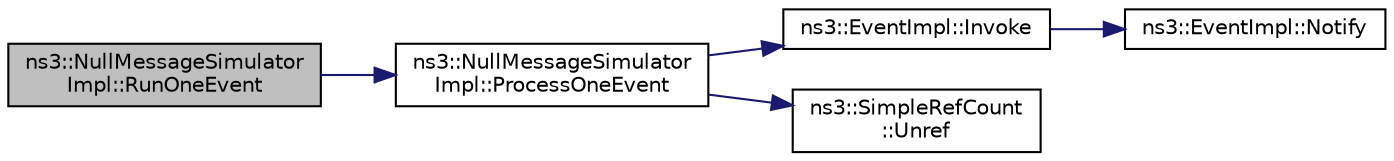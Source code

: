 digraph "ns3::NullMessageSimulatorImpl::RunOneEvent"
{
  edge [fontname="Helvetica",fontsize="10",labelfontname="Helvetica",labelfontsize="10"];
  node [fontname="Helvetica",fontsize="10",shape=record];
  rankdir="LR";
  Node1 [label="ns3::NullMessageSimulator\lImpl::RunOneEvent",height=0.2,width=0.4,color="black", fillcolor="grey75", style="filled", fontcolor="black"];
  Node1 -> Node2 [color="midnightblue",fontsize="10",style="solid"];
  Node2 [label="ns3::NullMessageSimulator\lImpl::ProcessOneEvent",height=0.2,width=0.4,color="black", fillcolor="white", style="filled",URL="$db/dea/classns3_1_1NullMessageSimulatorImpl.html#a409f15407fc49b56819097c108bbb50e"];
  Node2 -> Node3 [color="midnightblue",fontsize="10",style="solid"];
  Node3 [label="ns3::EventImpl::Invoke",height=0.2,width=0.4,color="black", fillcolor="white", style="filled",URL="$da/def/classns3_1_1EventImpl.html#a5ce561412ea89951be67fc19d389df32"];
  Node3 -> Node4 [color="midnightblue",fontsize="10",style="solid"];
  Node4 [label="ns3::EventImpl::Notify",height=0.2,width=0.4,color="black", fillcolor="white", style="filled",URL="$da/def/classns3_1_1EventImpl.html#aa2bee27987ecafb67ea493f9fc6047a6"];
  Node2 -> Node5 [color="midnightblue",fontsize="10",style="solid"];
  Node5 [label="ns3::SimpleRefCount\l::Unref",height=0.2,width=0.4,color="black", fillcolor="white", style="filled",URL="$da/da1/classns3_1_1SimpleRefCount.html#aeb8f59b2f744915a64a2271c9e4b5ec0"];
}
